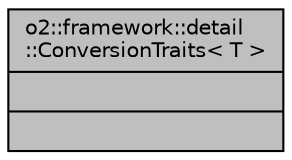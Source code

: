 digraph "o2::framework::detail::ConversionTraits&lt; T &gt;"
{
 // INTERACTIVE_SVG=YES
  bgcolor="transparent";
  edge [fontname="Helvetica",fontsize="10",labelfontname="Helvetica",labelfontsize="10"];
  node [fontname="Helvetica",fontsize="10",shape=record];
  Node1 [label="{o2::framework::detail\l::ConversionTraits\< T \>\n||}",height=0.2,width=0.4,color="black", fillcolor="grey75", style="filled" fontcolor="black"];
}
